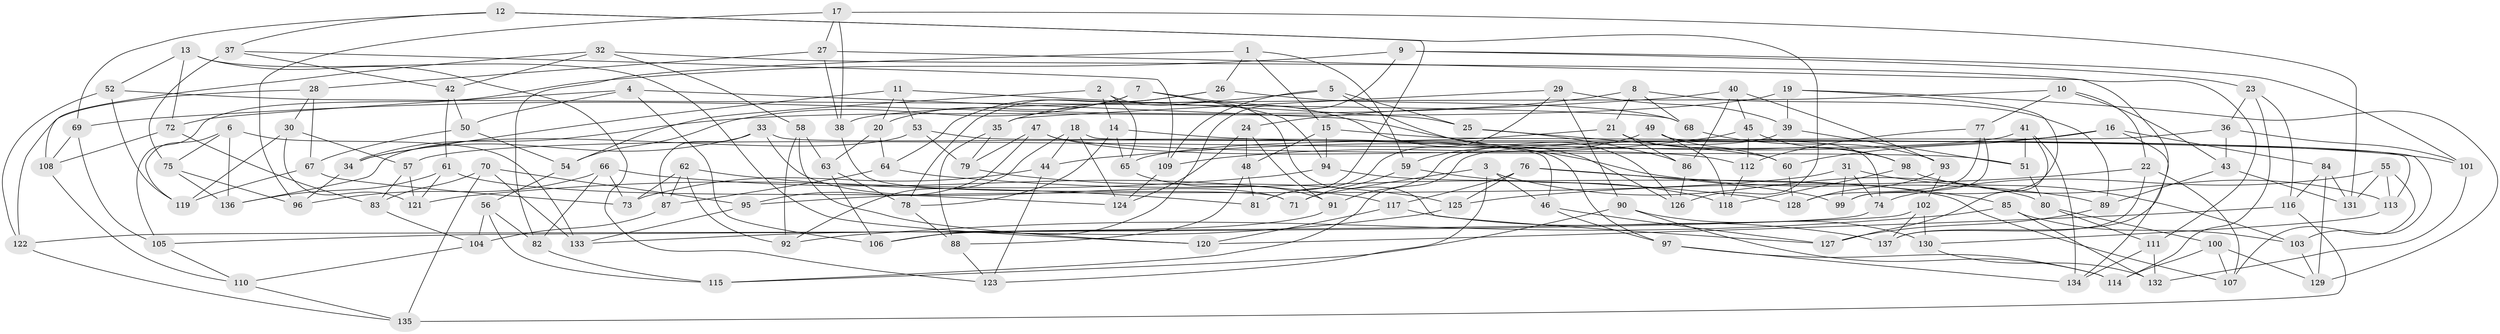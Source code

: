 // Generated by graph-tools (version 1.1) at 2025/03/03/09/25 03:03:01]
// undirected, 137 vertices, 274 edges
graph export_dot {
graph [start="1"]
  node [color=gray90,style=filled];
  1;
  2;
  3;
  4;
  5;
  6;
  7;
  8;
  9;
  10;
  11;
  12;
  13;
  14;
  15;
  16;
  17;
  18;
  19;
  20;
  21;
  22;
  23;
  24;
  25;
  26;
  27;
  28;
  29;
  30;
  31;
  32;
  33;
  34;
  35;
  36;
  37;
  38;
  39;
  40;
  41;
  42;
  43;
  44;
  45;
  46;
  47;
  48;
  49;
  50;
  51;
  52;
  53;
  54;
  55;
  56;
  57;
  58;
  59;
  60;
  61;
  62;
  63;
  64;
  65;
  66;
  67;
  68;
  69;
  70;
  71;
  72;
  73;
  74;
  75;
  76;
  77;
  78;
  79;
  80;
  81;
  82;
  83;
  84;
  85;
  86;
  87;
  88;
  89;
  90;
  91;
  92;
  93;
  94;
  95;
  96;
  97;
  98;
  99;
  100;
  101;
  102;
  103;
  104;
  105;
  106;
  107;
  108;
  109;
  110;
  111;
  112;
  113;
  114;
  115;
  116;
  117;
  118;
  119;
  120;
  121;
  122;
  123;
  124;
  125;
  126;
  127;
  128;
  129;
  130;
  131;
  132;
  133;
  134;
  135;
  136;
  137;
  1 -- 26;
  1 -- 15;
  1 -- 59;
  1 -- 82;
  2 -- 127;
  2 -- 54;
  2 -- 65;
  2 -- 14;
  3 -- 71;
  3 -- 46;
  3 -- 80;
  3 -- 123;
  4 -- 89;
  4 -- 106;
  4 -- 72;
  4 -- 50;
  5 -- 25;
  5 -- 109;
  5 -- 35;
  5 -- 126;
  6 -- 133;
  6 -- 136;
  6 -- 119;
  6 -- 75;
  7 -- 126;
  7 -- 94;
  7 -- 54;
  7 -- 20;
  8 -- 21;
  8 -- 68;
  8 -- 89;
  8 -- 24;
  9 -- 106;
  9 -- 23;
  9 -- 101;
  9 -- 105;
  10 -- 22;
  10 -- 38;
  10 -- 43;
  10 -- 77;
  11 -- 20;
  11 -- 34;
  11 -- 25;
  11 -- 53;
  12 -- 69;
  12 -- 37;
  12 -- 81;
  12 -- 126;
  13 -- 52;
  13 -- 123;
  13 -- 120;
  13 -- 72;
  14 -- 78;
  14 -- 65;
  14 -- 101;
  15 -- 103;
  15 -- 48;
  15 -- 94;
  16 -- 44;
  16 -- 134;
  16 -- 84;
  16 -- 60;
  17 -- 96;
  17 -- 131;
  17 -- 27;
  17 -- 38;
  18 -- 113;
  18 -- 124;
  18 -- 44;
  18 -- 92;
  19 -- 129;
  19 -- 99;
  19 -- 39;
  19 -- 34;
  20 -- 64;
  20 -- 63;
  21 -- 65;
  21 -- 60;
  21 -- 86;
  22 -- 137;
  22 -- 125;
  22 -- 107;
  23 -- 116;
  23 -- 36;
  23 -- 114;
  24 -- 91;
  24 -- 48;
  24 -- 124;
  25 -- 86;
  25 -- 60;
  26 -- 68;
  26 -- 64;
  26 -- 78;
  27 -- 28;
  27 -- 38;
  27 -- 137;
  28 -- 30;
  28 -- 122;
  28 -- 67;
  29 -- 39;
  29 -- 81;
  29 -- 35;
  29 -- 90;
  30 -- 121;
  30 -- 119;
  30 -- 57;
  31 -- 95;
  31 -- 103;
  31 -- 74;
  31 -- 99;
  32 -- 111;
  32 -- 108;
  32 -- 58;
  32 -- 42;
  33 -- 87;
  33 -- 46;
  33 -- 34;
  33 -- 71;
  34 -- 96;
  35 -- 79;
  35 -- 88;
  36 -- 101;
  36 -- 115;
  36 -- 43;
  37 -- 42;
  37 -- 109;
  37 -- 75;
  38 -- 71;
  39 -- 51;
  39 -- 91;
  40 -- 86;
  40 -- 45;
  40 -- 93;
  40 -- 69;
  41 -- 57;
  41 -- 134;
  41 -- 51;
  41 -- 127;
  42 -- 50;
  42 -- 61;
  43 -- 89;
  43 -- 131;
  44 -- 73;
  44 -- 123;
  45 -- 112;
  45 -- 98;
  45 -- 109;
  46 -- 127;
  46 -- 97;
  47 -- 51;
  47 -- 112;
  47 -- 95;
  47 -- 79;
  48 -- 81;
  48 -- 88;
  49 -- 118;
  49 -- 74;
  49 -- 98;
  49 -- 59;
  50 -- 54;
  50 -- 67;
  51 -- 80;
  52 -- 119;
  52 -- 68;
  52 -- 122;
  53 -- 79;
  53 -- 97;
  53 -- 136;
  54 -- 56;
  55 -- 113;
  55 -- 74;
  55 -- 131;
  55 -- 107;
  56 -- 82;
  56 -- 115;
  56 -- 104;
  57 -- 83;
  57 -- 121;
  58 -- 63;
  58 -- 92;
  58 -- 120;
  59 -- 118;
  59 -- 71;
  60 -- 128;
  61 -- 136;
  61 -- 124;
  61 -- 121;
  62 -- 87;
  62 -- 81;
  62 -- 92;
  62 -- 73;
  63 -- 78;
  63 -- 106;
  64 -- 128;
  64 -- 87;
  65 -- 91;
  66 -- 117;
  66 -- 82;
  66 -- 73;
  66 -- 96;
  67 -- 73;
  67 -- 119;
  68 -- 93;
  69 -- 105;
  69 -- 108;
  70 -- 135;
  70 -- 83;
  70 -- 133;
  70 -- 95;
  72 -- 83;
  72 -- 108;
  74 -- 122;
  75 -- 96;
  75 -- 136;
  76 -- 99;
  76 -- 117;
  76 -- 85;
  76 -- 125;
  77 -- 128;
  77 -- 99;
  77 -- 112;
  78 -- 88;
  79 -- 125;
  80 -- 111;
  80 -- 100;
  82 -- 115;
  83 -- 104;
  84 -- 129;
  84 -- 131;
  84 -- 116;
  85 -- 92;
  85 -- 132;
  85 -- 103;
  86 -- 126;
  87 -- 104;
  88 -- 123;
  89 -- 127;
  90 -- 115;
  90 -- 130;
  90 -- 114;
  91 -- 106;
  93 -- 102;
  93 -- 128;
  94 -- 107;
  94 -- 121;
  95 -- 133;
  97 -- 114;
  97 -- 134;
  98 -- 118;
  98 -- 113;
  100 -- 129;
  100 -- 114;
  100 -- 107;
  101 -- 132;
  102 -- 130;
  102 -- 105;
  102 -- 137;
  103 -- 129;
  104 -- 110;
  105 -- 110;
  108 -- 110;
  109 -- 124;
  110 -- 135;
  111 -- 134;
  111 -- 132;
  112 -- 118;
  113 -- 130;
  116 -- 135;
  116 -- 120;
  117 -- 120;
  117 -- 137;
  122 -- 135;
  125 -- 133;
  130 -- 132;
}
